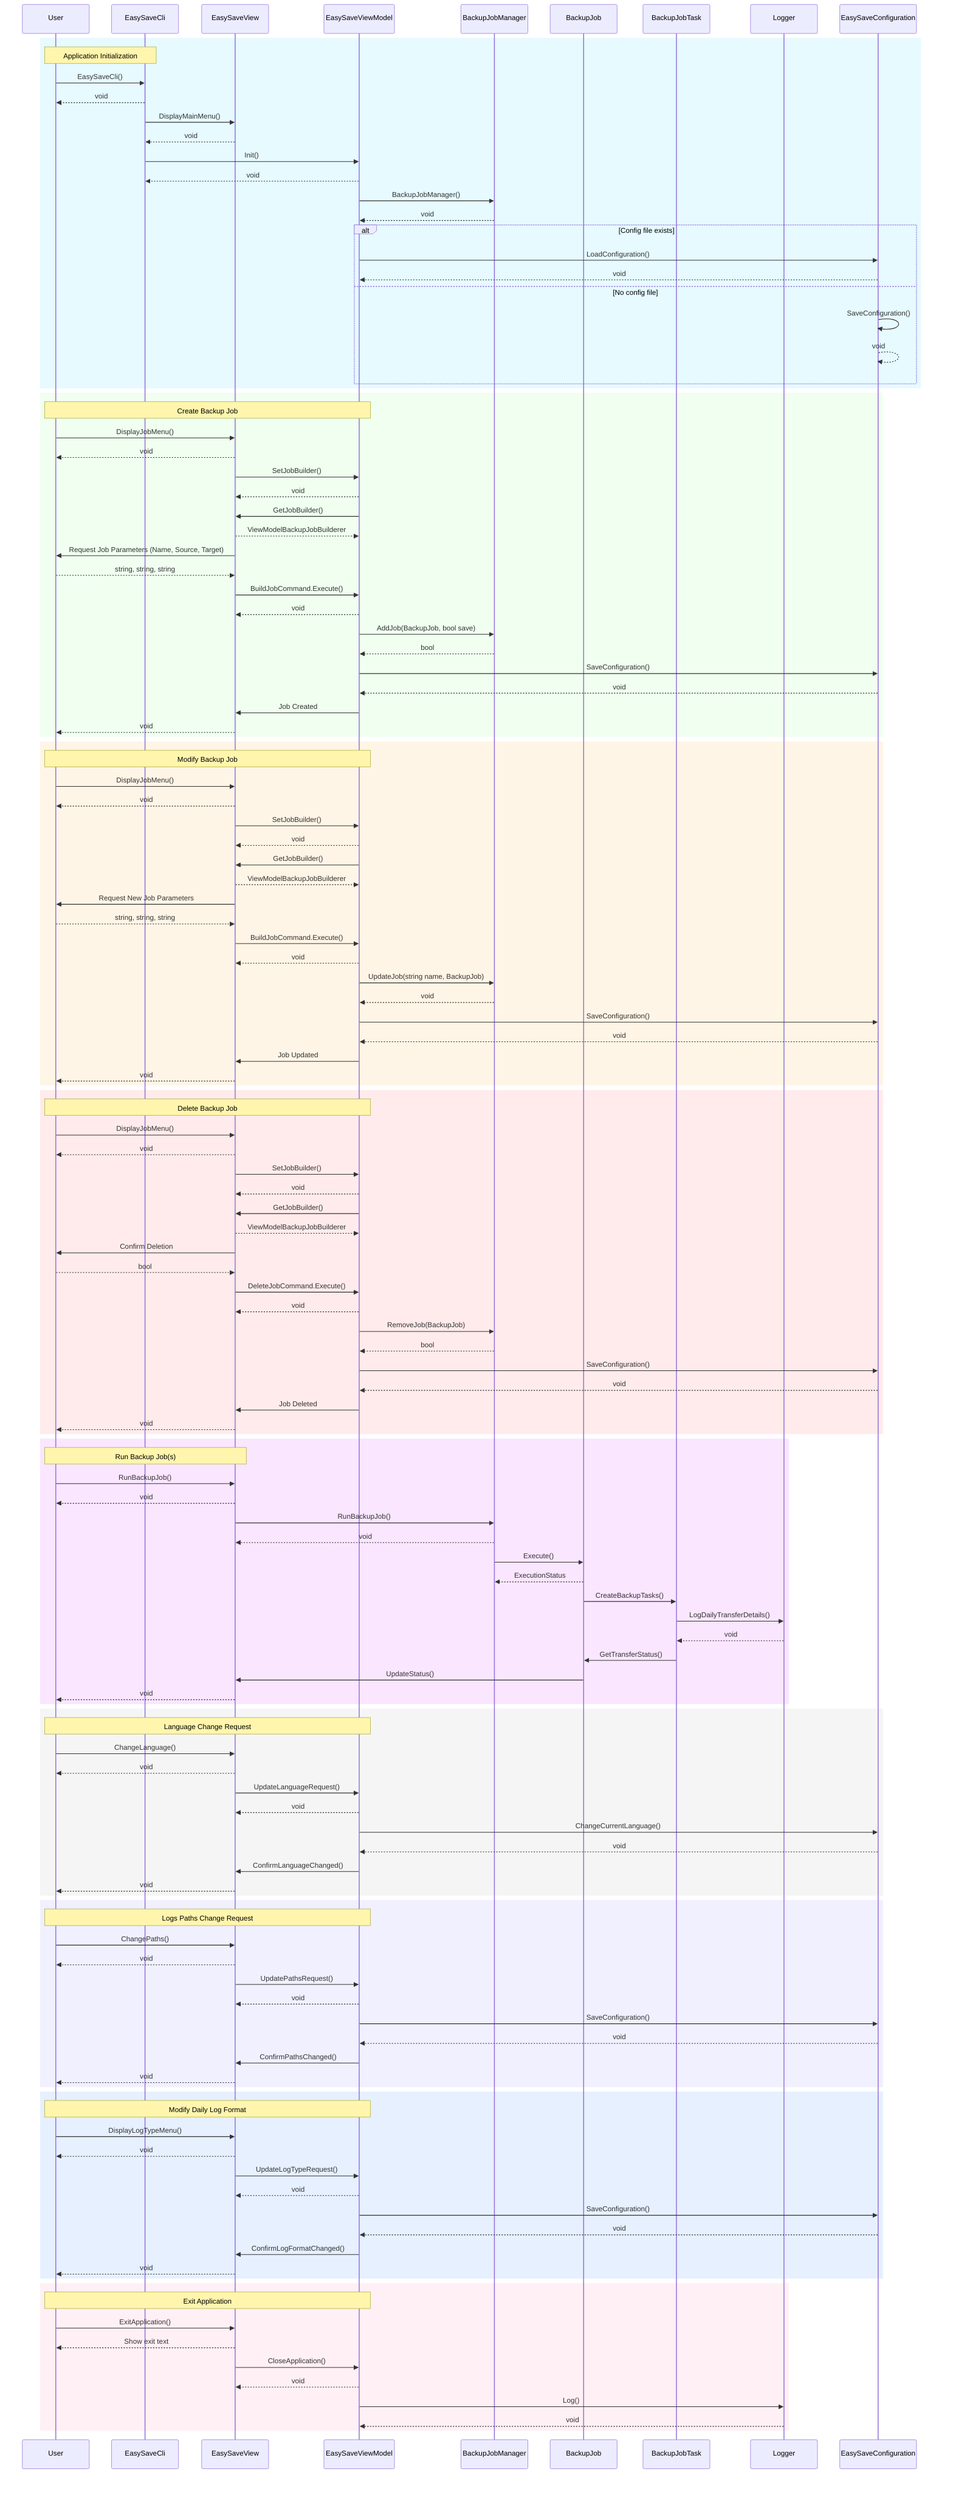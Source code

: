 sequenceDiagram
    participant User
    participant EasySaveCli
    participant EasySaveView
    participant EasySaveViewModel
    participant BackupJobManager
    participant BackupJob
    participant BackupJobTask
    participant Logger
    participant EasySaveConfiguration

    rect rgb(230, 250, 255)
    note over User, EasySaveCli: Application Initialization
    User ->> EasySaveCli: EasySaveCli()
    EasySaveCli -->> User: void
    EasySaveCli ->> EasySaveView: DisplayMainMenu()
    EasySaveView -->> EasySaveCli: void
    EasySaveCli ->> EasySaveViewModel: Init()
    EasySaveViewModel -->> EasySaveCli: void
    EasySaveViewModel ->> BackupJobManager: BackupJobManager()
    BackupJobManager -->> EasySaveViewModel: void
    alt Config file exists
        EasySaveViewModel ->> EasySaveConfiguration: LoadConfiguration()
        EasySaveConfiguration -->> EasySaveViewModel: void
    else No config file
        EasySaveConfiguration ->> EasySaveConfiguration: SaveConfiguration()
        EasySaveConfiguration -->> EasySaveConfiguration: void
    end
    end

    rect rgb(240, 255, 240)
    note over User, EasySaveViewModel: Create Backup Job
    User ->> EasySaveView: DisplayJobMenu()
    EasySaveView -->> User: void
    EasySaveView ->> EasySaveViewModel: SetJobBuilder()
    EasySaveViewModel -->> EasySaveView: void
    EasySaveViewModel ->> EasySaveView: GetJobBuilder()
    EasySaveView -->> EasySaveViewModel: ViewModelBackupJobBuilderer
    EasySaveView ->> User: Request Job Parameters (Name, Source, Target)
    User -->> EasySaveView: string, string, string
    EasySaveView ->> EasySaveViewModel: BuildJobCommand.Execute()
    EasySaveViewModel -->> EasySaveView: void
    EasySaveViewModel ->> BackupJobManager: AddJob(BackupJob, bool save)
    BackupJobManager -->> EasySaveViewModel: bool
    EasySaveViewModel ->> EasySaveConfiguration: SaveConfiguration()
    EasySaveConfiguration -->> EasySaveViewModel: void
    EasySaveViewModel ->> EasySaveView: Job Created
    EasySaveView -->> User: void
    end

    rect rgb(255, 245, 230)
    note over User, EasySaveViewModel: Modify Backup Job
    User ->> EasySaveView: DisplayJobMenu()
    EasySaveView -->> User: void
    EasySaveView ->> EasySaveViewModel: SetJobBuilder()
    EasySaveViewModel -->> EasySaveView: void
    EasySaveViewModel ->> EasySaveView: GetJobBuilder()
    EasySaveView -->> EasySaveViewModel: ViewModelBackupJobBuilderer
    EasySaveView ->> User: Request New Job Parameters
    User -->> EasySaveView: string, string, string
    EasySaveView ->> EasySaveViewModel: BuildJobCommand.Execute()
    EasySaveViewModel -->> EasySaveView: void
    EasySaveViewModel ->> BackupJobManager: UpdateJob(string name, BackupJob)
    BackupJobManager -->> EasySaveViewModel: void
    EasySaveViewModel ->> EasySaveConfiguration: SaveConfiguration()
    EasySaveConfiguration -->> EasySaveViewModel: void
    EasySaveViewModel ->> EasySaveView: Job Updated
    EasySaveView -->> User: void
    end

    rect rgb(255, 235, 235)
    note over User, EasySaveViewModel: Delete Backup Job
    User ->> EasySaveView: DisplayJobMenu()
    EasySaveView -->> User: void
    EasySaveView ->> EasySaveViewModel: SetJobBuilder()
    EasySaveViewModel -->> EasySaveView: void
    EasySaveViewModel ->> EasySaveView: GetJobBuilder()
    EasySaveView -->> EasySaveViewModel: ViewModelBackupJobBuilderer
    EasySaveView ->> User: Confirm Deletion
    User -->> EasySaveView: bool
    EasySaveView ->> EasySaveViewModel: DeleteJobCommand.Execute()
    EasySaveViewModel -->> EasySaveView: void
    EasySaveViewModel ->> BackupJobManager: RemoveJob(BackupJob)
    BackupJobManager -->> EasySaveViewModel: bool
    EasySaveViewModel ->> EasySaveConfiguration: SaveConfiguration()
    EasySaveConfiguration -->> EasySaveViewModel: void
    EasySaveViewModel ->> EasySaveView: Job Deleted
    EasySaveView -->> User: void
    end

    rect rgb(250, 230, 255)
    note over User, EasySaveView: Run Backup Job(s)
    User ->> EasySaveView: RunBackupJob()
    EasySaveView -->> User: void
    EasySaveView ->> BackupJobManager: RunBackupJob()
    BackupJobManager -->> EasySaveView: void
    BackupJobManager ->> BackupJob: Execute()
    BackupJob -->> BackupJobManager: ExecutionStatus
    BackupJob ->> BackupJobTask: CreateBackupTasks()
    BackupJobTask ->> Logger: LogDailyTransferDetails()
    Logger -->> BackupJobTask: void
    BackupJobTask ->> BackupJob: GetTransferStatus()
    BackupJob ->> EasySaveView: UpdateStatus()
    EasySaveView -->> User: void
    end

    rect rgb(245, 245, 245)
    note over User, EasySaveViewModel: Language Change Request
    User ->> EasySaveView: ChangeLanguage()
    EasySaveView -->> User: void
    EasySaveView ->> EasySaveViewModel: UpdateLanguageRequest()
    EasySaveViewModel -->> EasySaveView: void
    EasySaveViewModel ->> EasySaveConfiguration: ChangeCurrentLanguage()
    EasySaveConfiguration -->> EasySaveViewModel: void
    EasySaveViewModel ->> EasySaveView: ConfirmLanguageChanged()
    EasySaveView -->> User: void
    end

    rect rgb(240, 240, 255)
    note over User, EasySaveViewModel: Logs Paths Change Request
    User ->> EasySaveView: ChangePaths()
    EasySaveView -->> User: void
    EasySaveView ->> EasySaveViewModel: UpdatePathsRequest()
    EasySaveViewModel -->> EasySaveView: void
    EasySaveViewModel ->> EasySaveConfiguration: SaveConfiguration()
    EasySaveConfiguration -->> EasySaveViewModel: void
    EasySaveViewModel ->> EasySaveView: ConfirmPathsChanged()
    EasySaveView -->> User: void
    end

    rect rgb(230, 240, 255)
    note over User, EasySaveViewModel: Modify Daily Log Format
    User ->> EasySaveView: DisplayLogTypeMenu()
    EasySaveView -->> User: void
    EasySaveView ->> EasySaveViewModel: UpdateLogTypeRequest()
    EasySaveViewModel -->> EasySaveView: void
    EasySaveViewModel ->> EasySaveConfiguration: SaveConfiguration()
    EasySaveConfiguration -->> EasySaveViewModel: void
    EasySaveViewModel ->> EasySaveView: ConfirmLogFormatChanged()
    EasySaveView -->> User: void
    end

    rect rgb(255, 240, 245)
    note over User, EasySaveViewModel: Exit Application
    User ->> EasySaveView: ExitApplication()
    EasySaveView -->> User: Show exit text
    EasySaveView ->> EasySaveViewModel: CloseApplication()
    EasySaveViewModel -->> EasySaveView: void
    EasySaveViewModel ->> Logger: Log()
    Logger -->> EasySaveViewModel: void
    end